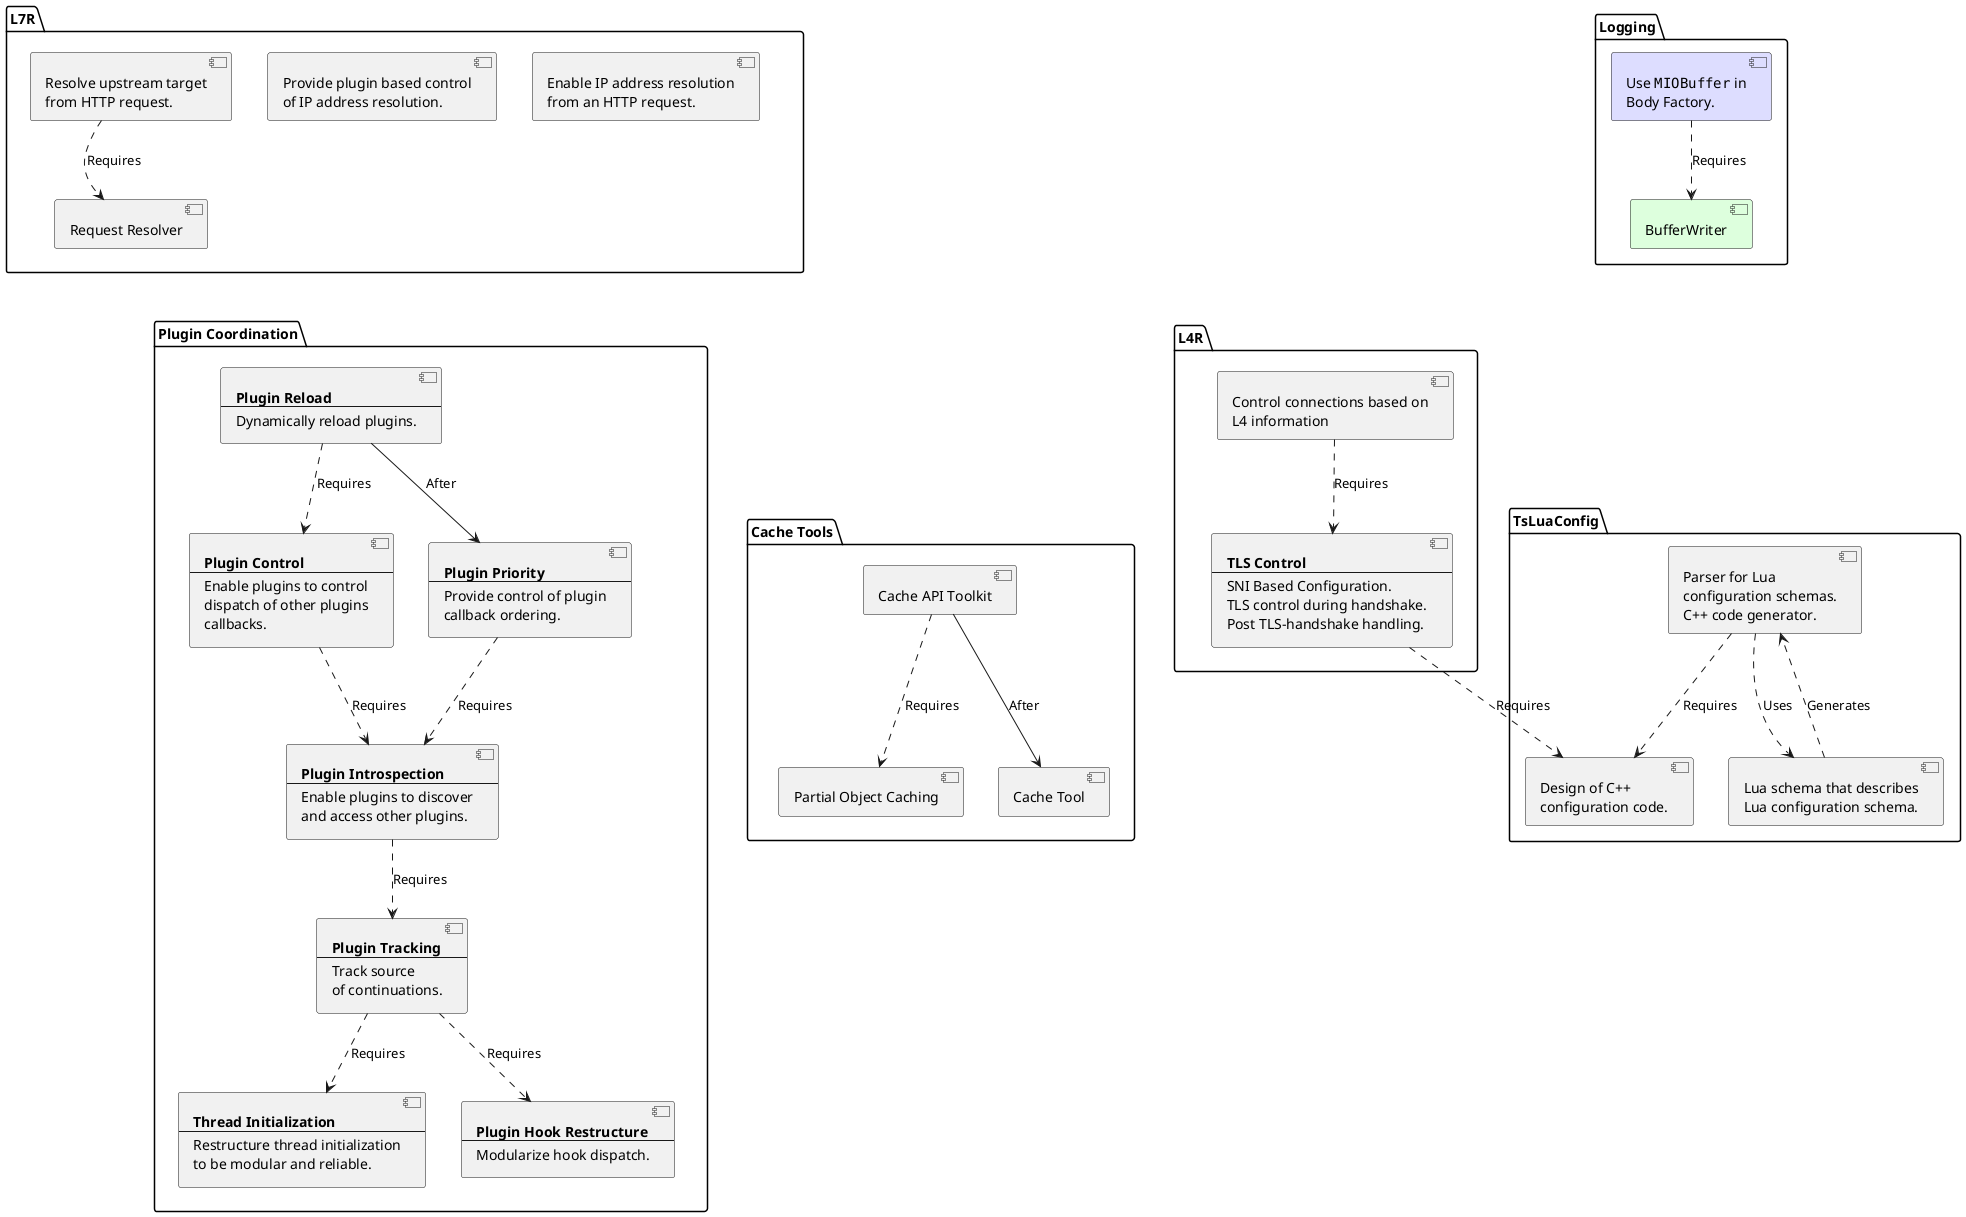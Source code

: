 @startuml

!define ACTIVE #DDDDFF
!define DONE #DDFFDD

package L7R {
  Component HostDB_L7 [
    Enable IP address resolution
    from an HTTP request.
  ]
  Component HostDB_Plugins [
    Provide plugin based control
    of IP address resolution.
  ]
  Component l7_resolver [
    Request Resolver
  ]
  Component L7R [
    Resolve upstream target
    from HTTP request.
  ]

  L7R ..> l7_resolver : Requires
}

package TsLuaConfig {
  Component TsLuaConfigSchemaParser [
    Parser for Lua
    configuration schemas.
    C++ code generator.
  ]
  Component TsLuaConfigMetaSchema [
    Lua schema that describes
    Lua configuration schema.
  ]
  Component TsLuaConfigInternals [
    Design of C++
    configuration code.
  ]
  TsLuaConfigSchemaParser ..> TsLuaConfigMetaSchema : Uses
  TsLuaConfigSchemaParser ..> TsLuaConfigInternals : Requires
  TsLuaConfigMetaSchema ..> TsLuaConfigSchemaParser : Generates
}

package L4R {
  Component L4R [
    Control connections based on
    L4 information
  ]

  Component TLS_Control [
    **TLS Control**
    ----
    SNI Based Configuration.
    TLS control during handshake.
    Post TLS-handshake handling.
  ]

  L4R ..> TLS_Control : Requires
  TLS_Control ..> TsLuaConfigInternals : Requires
}

package "Cache Tools" {
  Component POC [
    Partial Object Caching
  ]
  Component CacheTool [
    Cache Tool
  ]
  Component CAT [
    Cache API Toolkit
  ]
  CAT ..> POC : Requires
  CAT --> CacheTool: After
}

package "Plugin Coordination" {
  Component ThreadInitialization [
    **Thread Initialization**
    ----
    Restructure thread initialization
    to be modular and reliable.
  ]
  Component PluginHookFix [
    **Plugin Hook Restructure**
    ----
    Modularize hook dispatch.
  ]
  Component PluginTracking [
    **Plugin Tracking**
    ----
    Track source
    of continuations.
  ]
  Component PluginIntrospection [
    **Plugin Introspection**
    ----
    Enable plugins to discover
    and access other plugins.
  ]
  Component PluginControl [
    **Plugin Control**
    ----
    Enable plugins to control
    dispatch of other plugins
    callbacks.
  ]
  Component PluginPriority [
    **Plugin Priority**
    ----
    Provide control of plugin
    callback ordering.
  ]
  Component PluginReload [
    **Plugin Reload**
    ----
    Dynamically reload plugins.
  ]
  PluginTracking ..> PluginHookFix : Requires
  PluginTracking ..> ThreadInitialization : Requires
  PluginReload ..> PluginControl : Requires
  PluginReload --> PluginPriority : After
  PluginPriority ..> PluginIntrospection : Requires
  PluginControl ..> PluginIntrospection : Requires
  PluginIntrospection ..> PluginTracking : Requires
}

Package Logging {
  Component BufferWriter DONE [
    BufferWriter
  ]

  Component BodyFactory ACTIVE [
    Use ""MIOBuffer"" in
    Body Factory.
  ]
  BodyFactory ..> BufferWriter : Requires
}

' Fake links to control layout
"Plugin Coordination" -[hidden]l- L7R
"Plugin Coordination" -[hidden]l- L4R
"Plugin Coordination" -[hidden]- "Cache Tools"
L7R -[hidden]d-- L4R
@enduml

/'

  subgraph {
    RPC_refactor [shape=folder];
    RPC_library [shape=rect style=rounded];
    RPC_manager_no_delay [shape=rect style=rounded];
    RPC_bidirectional [shape=rect style=rounded];
    RPC_plugin [shape=rect style=rounded];

    RPC_refactor -> {RPC_library RPC_manager_no_delay RPC_bidirectional RPC_plugin};
    RPC_library -> RPC_manager_no_delay;
    RPC_library -> RPC_bidirectional;
    RPC_bidirectional -> RPC_plugin;
  }

}

digraph {
  live_restart [shape=folder]
}
'/
